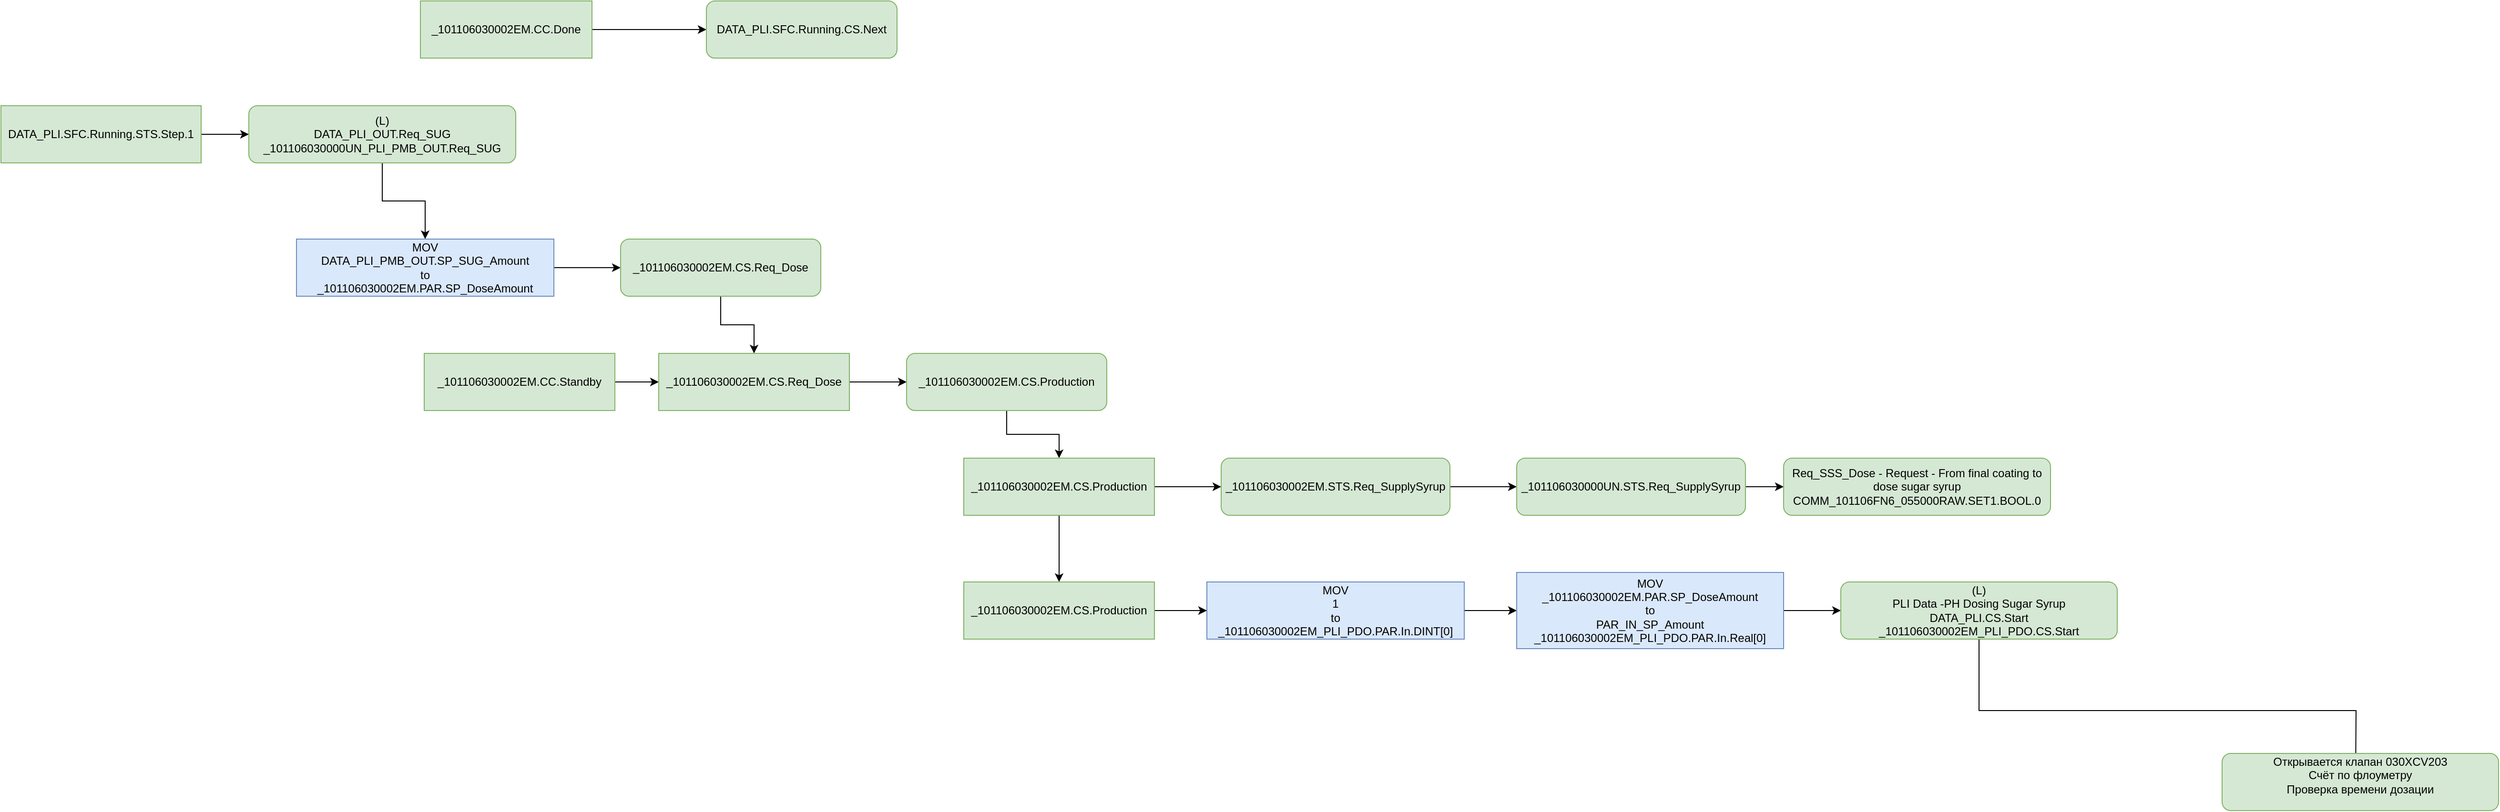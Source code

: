 <mxfile version="13.8.2" type="github">
  <diagram id="aaht_Bbch8oW9S6neY5G" name="Page-1">
    <mxGraphModel dx="1935" dy="1860" grid="1" gridSize="10" guides="1" tooltips="1" connect="1" arrows="1" fold="1" page="1" pageScale="1" pageWidth="827" pageHeight="1169" math="0" shadow="0">
      <root>
        <mxCell id="0" />
        <mxCell id="1" parent="0" />
        <mxCell id="Bzoctyp0Qt0GUhZc-vpj-9" style="edgeStyle=orthogonalEdgeStyle;rounded=0;orthogonalLoop=1;jettySize=auto;html=1;exitX=0.5;exitY=1;exitDx=0;exitDy=0;entryX=0.5;entryY=0;entryDx=0;entryDy=0;" edge="1" parent="1" source="Bzoctyp0Qt0GUhZc-vpj-1" target="Bzoctyp0Qt0GUhZc-vpj-8">
          <mxGeometry relative="1" as="geometry" />
        </mxCell>
        <mxCell id="Bzoctyp0Qt0GUhZc-vpj-1" value="&lt;div&gt;(L)&lt;br&gt;&lt;/div&gt;&lt;div&gt;DATA_PLI_OUT.Req_SUG&lt;/div&gt;&lt;div&gt;_101106030000UN_PLI_PMB_OUT.Req_SUG&lt;/div&gt;" style="rounded=1;whiteSpace=wrap;html=1;fillColor=#d5e8d4;strokeColor=#82b366;" vertex="1" parent="1">
          <mxGeometry x="30" y="-30" width="280" height="60" as="geometry" />
        </mxCell>
        <mxCell id="Bzoctyp0Qt0GUhZc-vpj-4" style="edgeStyle=orthogonalEdgeStyle;rounded=0;orthogonalLoop=1;jettySize=auto;html=1;exitX=1;exitY=0.5;exitDx=0;exitDy=0;" edge="1" parent="1" source="Bzoctyp0Qt0GUhZc-vpj-2" target="Bzoctyp0Qt0GUhZc-vpj-3">
          <mxGeometry relative="1" as="geometry" />
        </mxCell>
        <mxCell id="Bzoctyp0Qt0GUhZc-vpj-2" value="_101106030002EM.CC.Done" style="rounded=0;whiteSpace=wrap;html=1;fillColor=#d5e8d4;strokeColor=#82b366;" vertex="1" parent="1">
          <mxGeometry x="210" y="-140" width="180" height="60" as="geometry" />
        </mxCell>
        <mxCell id="Bzoctyp0Qt0GUhZc-vpj-3" value="DATA_PLI.SFC.Running.CS.Next" style="rounded=1;whiteSpace=wrap;html=1;fillColor=#d5e8d4;strokeColor=#82b366;" vertex="1" parent="1">
          <mxGeometry x="510" y="-140" width="200" height="60" as="geometry" />
        </mxCell>
        <mxCell id="Bzoctyp0Qt0GUhZc-vpj-6" style="edgeStyle=orthogonalEdgeStyle;rounded=0;orthogonalLoop=1;jettySize=auto;html=1;exitX=1;exitY=0.5;exitDx=0;exitDy=0;entryX=0;entryY=0.5;entryDx=0;entryDy=0;" edge="1" parent="1" source="Bzoctyp0Qt0GUhZc-vpj-5" target="Bzoctyp0Qt0GUhZc-vpj-1">
          <mxGeometry relative="1" as="geometry" />
        </mxCell>
        <mxCell id="Bzoctyp0Qt0GUhZc-vpj-5" value="DATA_PLI.SFC.Running.STS.Step.1" style="rounded=0;whiteSpace=wrap;html=1;fillColor=#d5e8d4;strokeColor=#82b366;" vertex="1" parent="1">
          <mxGeometry x="-230" y="-30" width="210" height="60" as="geometry" />
        </mxCell>
        <mxCell id="Bzoctyp0Qt0GUhZc-vpj-11" style="edgeStyle=orthogonalEdgeStyle;rounded=0;orthogonalLoop=1;jettySize=auto;html=1;exitX=1;exitY=0.5;exitDx=0;exitDy=0;" edge="1" parent="1" source="Bzoctyp0Qt0GUhZc-vpj-8" target="Bzoctyp0Qt0GUhZc-vpj-10">
          <mxGeometry relative="1" as="geometry" />
        </mxCell>
        <mxCell id="Bzoctyp0Qt0GUhZc-vpj-8" value="&lt;div&gt;MOV&lt;/div&gt;&lt;div&gt;DATA_PLI_PMB_OUT.SP_SUG_Amount&lt;/div&gt;&lt;div&gt;to &lt;br&gt;&lt;/div&gt;&lt;div&gt;_101106030002EM.PAR.SP_DoseAmount&lt;br&gt;&lt;/div&gt;" style="rounded=0;whiteSpace=wrap;html=1;fillColor=#dae8fc;strokeColor=#6c8ebf;" vertex="1" parent="1">
          <mxGeometry x="80" y="110" width="270" height="60" as="geometry" />
        </mxCell>
        <mxCell id="Bzoctyp0Qt0GUhZc-vpj-14" style="edgeStyle=orthogonalEdgeStyle;rounded=0;orthogonalLoop=1;jettySize=auto;html=1;exitX=0.5;exitY=1;exitDx=0;exitDy=0;" edge="1" parent="1" source="Bzoctyp0Qt0GUhZc-vpj-10" target="Bzoctyp0Qt0GUhZc-vpj-13">
          <mxGeometry relative="1" as="geometry" />
        </mxCell>
        <mxCell id="Bzoctyp0Qt0GUhZc-vpj-10" value="_101106030002EM.CS.Req_Dose" style="rounded=1;whiteSpace=wrap;html=1;fillColor=#d5e8d4;strokeColor=#82b366;" vertex="1" parent="1">
          <mxGeometry x="420" y="110" width="210" height="60" as="geometry" />
        </mxCell>
        <mxCell id="Bzoctyp0Qt0GUhZc-vpj-15" style="edgeStyle=orthogonalEdgeStyle;rounded=0;orthogonalLoop=1;jettySize=auto;html=1;exitX=1;exitY=0.5;exitDx=0;exitDy=0;" edge="1" parent="1" source="Bzoctyp0Qt0GUhZc-vpj-12" target="Bzoctyp0Qt0GUhZc-vpj-13">
          <mxGeometry relative="1" as="geometry" />
        </mxCell>
        <mxCell id="Bzoctyp0Qt0GUhZc-vpj-12" value="_101106030002EM.CC.Standby" style="rounded=0;whiteSpace=wrap;html=1;fillColor=#d5e8d4;strokeColor=#82b366;" vertex="1" parent="1">
          <mxGeometry x="214" y="230" width="200" height="60" as="geometry" />
        </mxCell>
        <mxCell id="Bzoctyp0Qt0GUhZc-vpj-17" style="edgeStyle=orthogonalEdgeStyle;rounded=0;orthogonalLoop=1;jettySize=auto;html=1;exitX=1;exitY=0.5;exitDx=0;exitDy=0;" edge="1" parent="1" source="Bzoctyp0Qt0GUhZc-vpj-13" target="Bzoctyp0Qt0GUhZc-vpj-16">
          <mxGeometry relative="1" as="geometry" />
        </mxCell>
        <mxCell id="Bzoctyp0Qt0GUhZc-vpj-13" value="_101106030002EM.CS.Req_Dose" style="rounded=0;whiteSpace=wrap;html=1;fillColor=#d5e8d4;strokeColor=#82b366;" vertex="1" parent="1">
          <mxGeometry x="460" y="230" width="200" height="60" as="geometry" />
        </mxCell>
        <mxCell id="Bzoctyp0Qt0GUhZc-vpj-19" style="edgeStyle=orthogonalEdgeStyle;rounded=0;orthogonalLoop=1;jettySize=auto;html=1;" edge="1" parent="1" source="Bzoctyp0Qt0GUhZc-vpj-16" target="Bzoctyp0Qt0GUhZc-vpj-18">
          <mxGeometry relative="1" as="geometry" />
        </mxCell>
        <mxCell id="Bzoctyp0Qt0GUhZc-vpj-16" value="_101106030002EM.CS.Production" style="rounded=1;whiteSpace=wrap;html=1;fillColor=#d5e8d4;strokeColor=#82b366;" vertex="1" parent="1">
          <mxGeometry x="720" y="230" width="210" height="60" as="geometry" />
        </mxCell>
        <mxCell id="Bzoctyp0Qt0GUhZc-vpj-21" style="edgeStyle=orthogonalEdgeStyle;rounded=0;orthogonalLoop=1;jettySize=auto;html=1;exitX=1;exitY=0.5;exitDx=0;exitDy=0;" edge="1" parent="1" source="Bzoctyp0Qt0GUhZc-vpj-18" target="Bzoctyp0Qt0GUhZc-vpj-20">
          <mxGeometry relative="1" as="geometry" />
        </mxCell>
        <mxCell id="Bzoctyp0Qt0GUhZc-vpj-25" value="" style="edgeStyle=orthogonalEdgeStyle;rounded=0;orthogonalLoop=1;jettySize=auto;html=1;" edge="1" parent="1" source="Bzoctyp0Qt0GUhZc-vpj-18" target="Bzoctyp0Qt0GUhZc-vpj-24">
          <mxGeometry relative="1" as="geometry" />
        </mxCell>
        <mxCell id="Bzoctyp0Qt0GUhZc-vpj-18" value="_101106030002EM.CS.Production" style="rounded=0;whiteSpace=wrap;html=1;fillColor=#d5e8d4;strokeColor=#82b366;" vertex="1" parent="1">
          <mxGeometry x="780" y="340" width="200" height="60" as="geometry" />
        </mxCell>
        <mxCell id="Bzoctyp0Qt0GUhZc-vpj-32" style="edgeStyle=orthogonalEdgeStyle;rounded=0;orthogonalLoop=1;jettySize=auto;html=1;exitX=1;exitY=0.5;exitDx=0;exitDy=0;" edge="1" parent="1" source="Bzoctyp0Qt0GUhZc-vpj-20" target="Bzoctyp0Qt0GUhZc-vpj-31">
          <mxGeometry relative="1" as="geometry" />
        </mxCell>
        <mxCell id="Bzoctyp0Qt0GUhZc-vpj-20" value="_101106030002EM.STS.Req_SupplySyrup" style="rounded=1;whiteSpace=wrap;html=1;fillColor=#d5e8d4;strokeColor=#82b366;" vertex="1" parent="1">
          <mxGeometry x="1050" y="340" width="240" height="60" as="geometry" />
        </mxCell>
        <mxCell id="Bzoctyp0Qt0GUhZc-vpj-28" style="edgeStyle=orthogonalEdgeStyle;rounded=0;orthogonalLoop=1;jettySize=auto;html=1;exitX=1;exitY=0.5;exitDx=0;exitDy=0;entryX=0;entryY=0.5;entryDx=0;entryDy=0;" edge="1" parent="1" source="Bzoctyp0Qt0GUhZc-vpj-23" target="Bzoctyp0Qt0GUhZc-vpj-27">
          <mxGeometry relative="1" as="geometry" />
        </mxCell>
        <mxCell id="Bzoctyp0Qt0GUhZc-vpj-23" value="&lt;div&gt;MOV&lt;/div&gt;&lt;div&gt;1&lt;/div&gt;&lt;div&gt;to &lt;br&gt;&lt;/div&gt;&lt;div&gt;_101106030002EM_PLI_PDO.PAR.In.DINT[0]&lt;br&gt;&lt;/div&gt;" style="rounded=0;whiteSpace=wrap;html=1;fillColor=#dae8fc;strokeColor=#6c8ebf;" vertex="1" parent="1">
          <mxGeometry x="1035" y="470" width="270" height="60" as="geometry" />
        </mxCell>
        <mxCell id="Bzoctyp0Qt0GUhZc-vpj-26" value="" style="edgeStyle=orthogonalEdgeStyle;rounded=0;orthogonalLoop=1;jettySize=auto;html=1;" edge="1" parent="1" source="Bzoctyp0Qt0GUhZc-vpj-24" target="Bzoctyp0Qt0GUhZc-vpj-23">
          <mxGeometry relative="1" as="geometry" />
        </mxCell>
        <mxCell id="Bzoctyp0Qt0GUhZc-vpj-24" value="_101106030002EM.CS.Production" style="rounded=0;whiteSpace=wrap;html=1;fillColor=#d5e8d4;strokeColor=#82b366;" vertex="1" parent="1">
          <mxGeometry x="780" y="470" width="200" height="60" as="geometry" />
        </mxCell>
        <mxCell id="Bzoctyp0Qt0GUhZc-vpj-30" style="edgeStyle=orthogonalEdgeStyle;rounded=0;orthogonalLoop=1;jettySize=auto;html=1;exitX=1;exitY=0.5;exitDx=0;exitDy=0;entryX=0;entryY=0.5;entryDx=0;entryDy=0;" edge="1" parent="1" source="Bzoctyp0Qt0GUhZc-vpj-27" target="Bzoctyp0Qt0GUhZc-vpj-29">
          <mxGeometry relative="1" as="geometry" />
        </mxCell>
        <mxCell id="Bzoctyp0Qt0GUhZc-vpj-27" value="&lt;div&gt;MOV&lt;/div&gt;&lt;div&gt;_101106030002EM.PAR.SP_DoseAmount&lt;/div&gt;&lt;div&gt;to &lt;br&gt;&lt;/div&gt;&lt;div&gt;PAR_IN_SP_Amount&lt;/div&gt;&lt;div&gt;_101106030002EM_PLI_PDO.PAR.In.Real[0]&lt;/div&gt;" style="rounded=0;whiteSpace=wrap;html=1;fillColor=#dae8fc;strokeColor=#6c8ebf;" vertex="1" parent="1">
          <mxGeometry x="1360" y="460" width="280" height="80" as="geometry" />
        </mxCell>
        <mxCell id="Bzoctyp0Qt0GUhZc-vpj-35" style="edgeStyle=orthogonalEdgeStyle;rounded=0;orthogonalLoop=1;jettySize=auto;html=1;exitX=0.5;exitY=1;exitDx=0;exitDy=0;" edge="1" parent="1" source="Bzoctyp0Qt0GUhZc-vpj-29">
          <mxGeometry relative="1" as="geometry">
            <mxPoint x="2240" y="680" as="targetPoint" />
          </mxGeometry>
        </mxCell>
        <mxCell id="Bzoctyp0Qt0GUhZc-vpj-29" value="&lt;div&gt;(L)&lt;br&gt;&lt;/div&gt;&lt;div&gt;PLI Data -PH Dosing Sugar Syrup&lt;br&gt;&lt;/div&gt;&lt;div&gt;DATA_PLI.CS.Start&lt;br&gt;&lt;/div&gt;&lt;div&gt;_101106030002EM_PLI_PDO.CS.Start&lt;/div&gt;" style="rounded=1;whiteSpace=wrap;html=1;fillColor=#d5e8d4;strokeColor=#82b366;" vertex="1" parent="1">
          <mxGeometry x="1700" y="470" width="290" height="60" as="geometry" />
        </mxCell>
        <mxCell id="Bzoctyp0Qt0GUhZc-vpj-34" value="" style="edgeStyle=orthogonalEdgeStyle;rounded=0;orthogonalLoop=1;jettySize=auto;html=1;" edge="1" parent="1" source="Bzoctyp0Qt0GUhZc-vpj-31" target="Bzoctyp0Qt0GUhZc-vpj-33">
          <mxGeometry relative="1" as="geometry" />
        </mxCell>
        <mxCell id="Bzoctyp0Qt0GUhZc-vpj-31" value="_101106030000UN.STS.Req_SupplySyrup" style="rounded=1;whiteSpace=wrap;html=1;fillColor=#d5e8d4;strokeColor=#82b366;" vertex="1" parent="1">
          <mxGeometry x="1360" y="340" width="240" height="60" as="geometry" />
        </mxCell>
        <mxCell id="Bzoctyp0Qt0GUhZc-vpj-33" value="&lt;div&gt;Req_SSS_Dose - Request - From final coating to dose sugar syrup&lt;br&gt;&lt;/div&gt;&lt;div&gt;COMM_101106FN6_055000RAW.SET1.BOOL.0&lt;/div&gt;" style="rounded=1;whiteSpace=wrap;html=1;fillColor=#d5e8d4;strokeColor=#82b366;" vertex="1" parent="1">
          <mxGeometry x="1640" y="340" width="280" height="60" as="geometry" />
        </mxCell>
        <mxCell id="Bzoctyp0Qt0GUhZc-vpj-36" value="&lt;div&gt;Открывается клапан 030XCV203&lt;/div&gt;&lt;div&gt;Счёт по флоуметру &lt;br&gt;&lt;/div&gt;&lt;div&gt;Проверка времени дозации&lt;/div&gt;&lt;div&gt;&lt;br&gt;&lt;/div&gt;" style="rounded=1;whiteSpace=wrap;html=1;fillColor=#d5e8d4;strokeColor=#82b366;" vertex="1" parent="1">
          <mxGeometry x="2100" y="650" width="290" height="60" as="geometry" />
        </mxCell>
      </root>
    </mxGraphModel>
  </diagram>
</mxfile>
